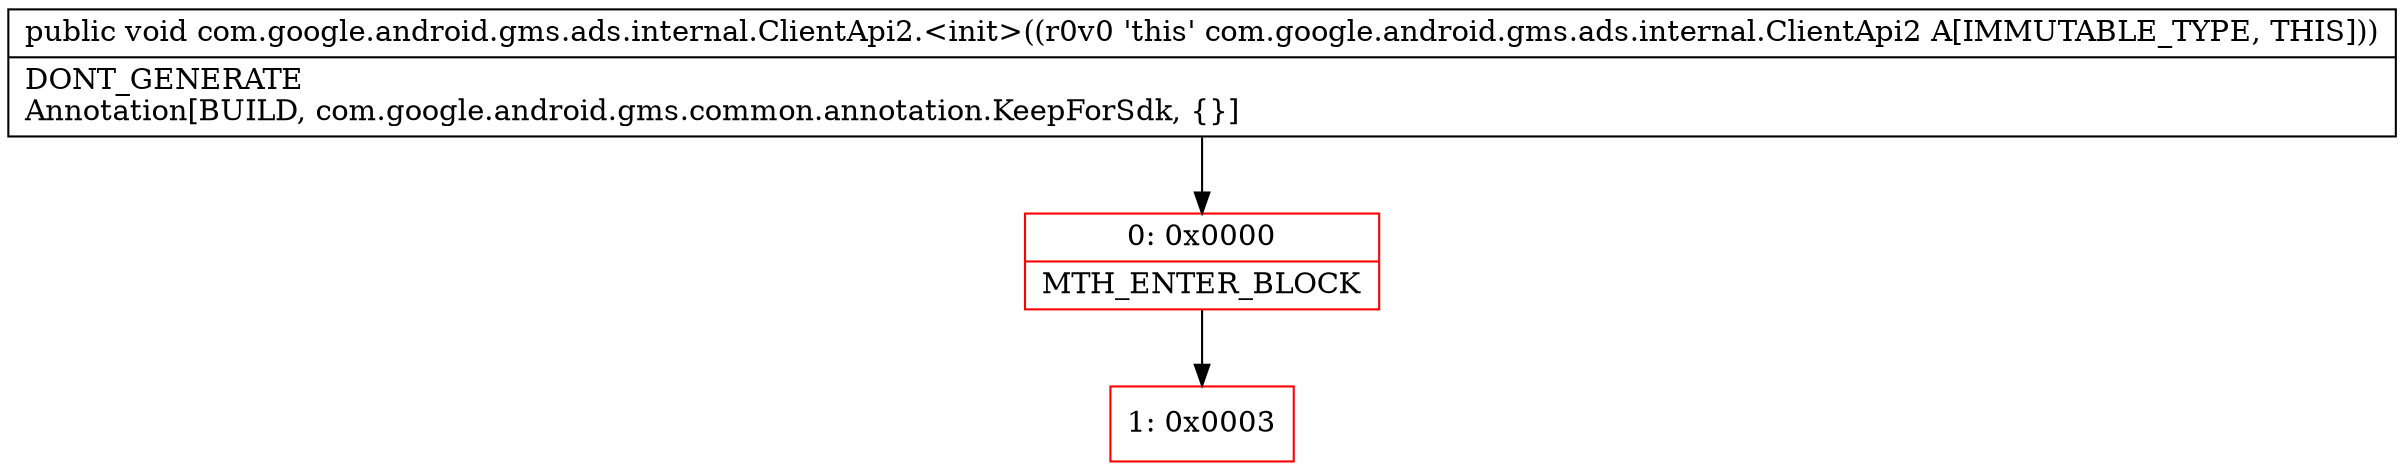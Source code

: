 digraph "CFG forcom.google.android.gms.ads.internal.ClientApi2.\<init\>()V" {
subgraph cluster_Region_732956191 {
label = "R(0)";
node [shape=record,color=blue];
}
Node_0 [shape=record,color=red,label="{0\:\ 0x0000|MTH_ENTER_BLOCK\l}"];
Node_1 [shape=record,color=red,label="{1\:\ 0x0003}"];
MethodNode[shape=record,label="{public void com.google.android.gms.ads.internal.ClientApi2.\<init\>((r0v0 'this' com.google.android.gms.ads.internal.ClientApi2 A[IMMUTABLE_TYPE, THIS]))  | DONT_GENERATE\lAnnotation[BUILD, com.google.android.gms.common.annotation.KeepForSdk, \{\}]\l}"];
MethodNode -> Node_0;
Node_0 -> Node_1;
}

